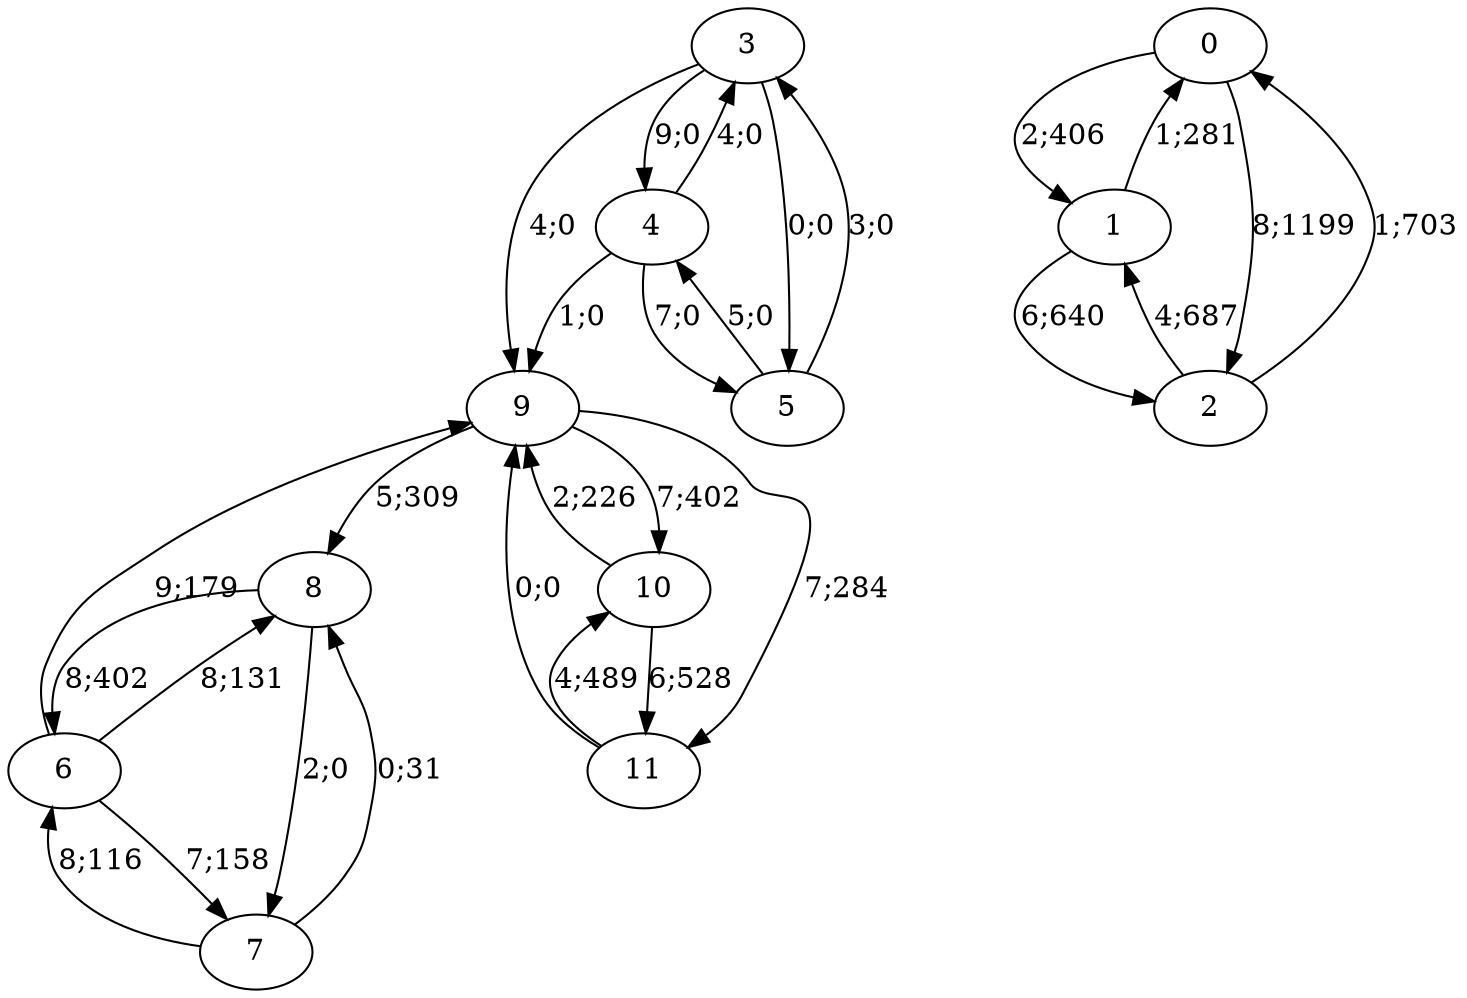 digraph graph10001 {




















9 -> 8 [color=black,label="5;309"]
9 -> 10 [color=black,label="7;402"]
9 -> 11 [color=black,label="7;284"]


10 -> 9 [color=black,label="2;226"]
10 -> 11 [color=black,label="6;528"]


11 -> 9 [color=black,label="0;0"]
11 -> 10 [color=black,label="4;489"]














6 -> 9 [color=black,label="9;179"]
6 -> 7 [color=black,label="7;158"]
6 -> 8 [color=black,label="8;131"]


7 -> 6 [color=black,label="8;116"]
7 -> 8 [color=black,label="0;31"]


8 -> 6 [color=black,label="8;402"]
8 -> 7 [color=black,label="2;0"]














3 -> 9 [color=black,label="4;0"]
3 -> 4 [color=black,label="9;0"]
3 -> 5 [color=black,label="0;0"]


4 -> 9 [color=black,label="1;0"]
4 -> 3 [color=black,label="4;0"]
4 -> 5 [color=black,label="7;0"]


5 -> 3 [color=black,label="3;0"]
5 -> 4 [color=black,label="5;0"]














0 -> 1 [color=black,label="2;406"]
0 -> 2 [color=black,label="8;1199"]


1 -> 0 [color=black,label="1;281"]
1 -> 2 [color=black,label="6;640"]


2 -> 0 [color=black,label="1;703"]
2 -> 1 [color=black,label="4;687"]



















}